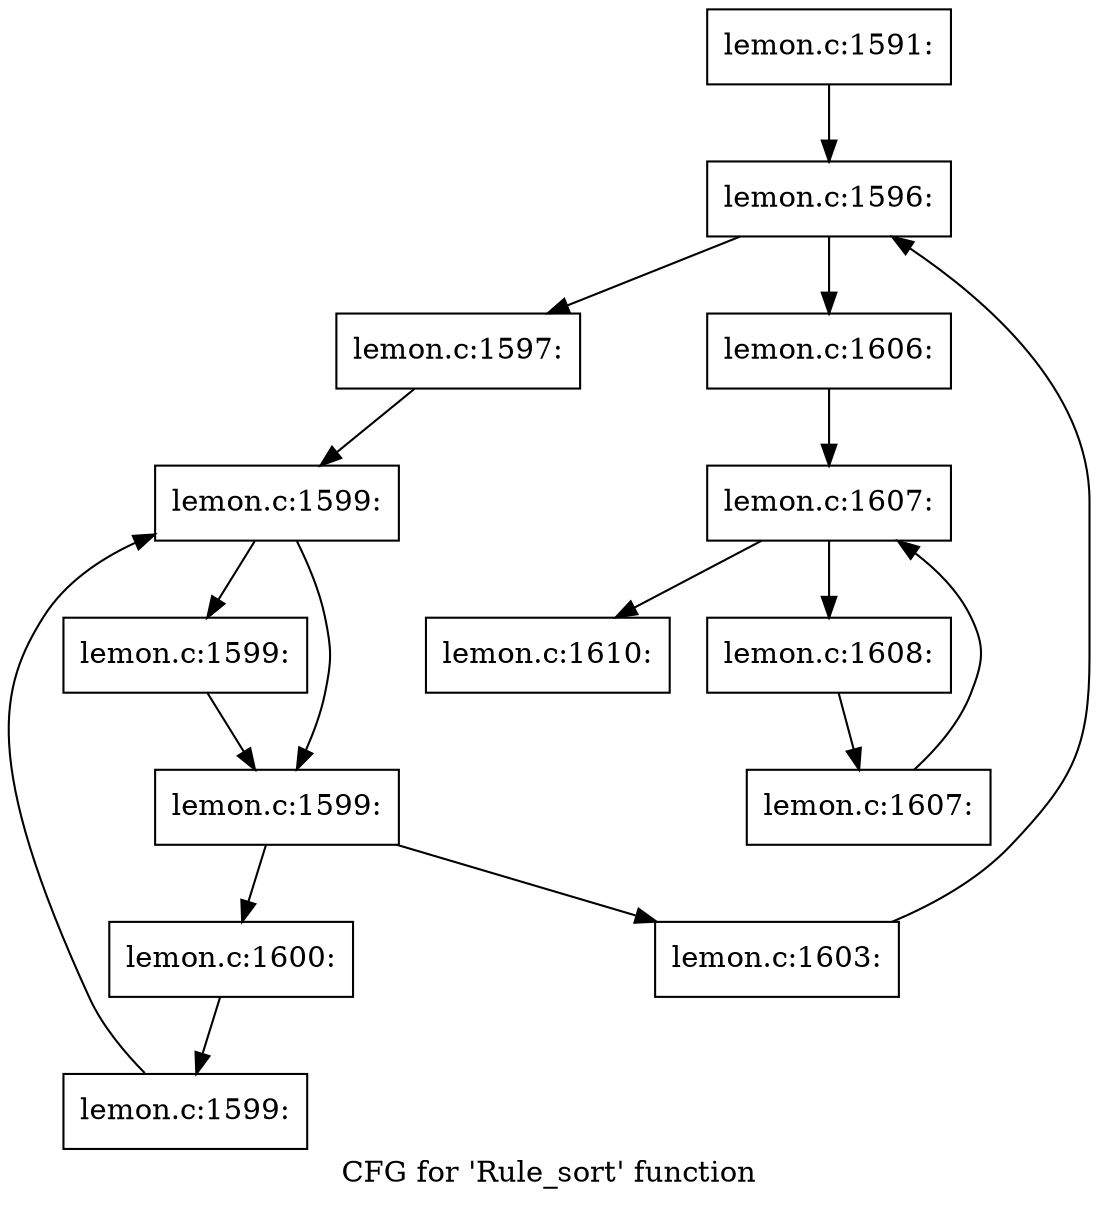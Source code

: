 digraph "CFG for 'Rule_sort' function" {
	label="CFG for 'Rule_sort' function";

	Node0x562565736a30 [shape=record,label="{lemon.c:1591:}"];
	Node0x562565736a30 -> Node0x5625657389f0;
	Node0x5625657389f0 [shape=record,label="{lemon.c:1596:}"];
	Node0x5625657389f0 -> Node0x562565738cd0;
	Node0x5625657389f0 -> Node0x562565738b50;
	Node0x562565738cd0 [shape=record,label="{lemon.c:1597:}"];
	Node0x562565738cd0 -> Node0x562565739590;
	Node0x562565739590 [shape=record,label="{lemon.c:1599:}"];
	Node0x562565739590 -> Node0x562565739880;
	Node0x562565739590 -> Node0x562565739830;
	Node0x562565739880 [shape=record,label="{lemon.c:1599:}"];
	Node0x562565739880 -> Node0x562565739830;
	Node0x562565739830 [shape=record,label="{lemon.c:1599:}"];
	Node0x562565739830 -> Node0x5625657397b0;
	Node0x562565739830 -> Node0x5625657393e0;
	Node0x5625657397b0 [shape=record,label="{lemon.c:1600:}"];
	Node0x5625657397b0 -> Node0x562565739720;
	Node0x562565739720 [shape=record,label="{lemon.c:1599:}"];
	Node0x562565739720 -> Node0x562565739590;
	Node0x5625657393e0 [shape=record,label="{lemon.c:1603:}"];
	Node0x5625657393e0 -> Node0x5625657389f0;
	Node0x562565738b50 [shape=record,label="{lemon.c:1606:}"];
	Node0x562565738b50 -> Node0x56256573a990;
	Node0x56256573a990 [shape=record,label="{lemon.c:1607:}"];
	Node0x56256573a990 -> Node0x56256573b970;
	Node0x56256573a990 -> Node0x562565375410;
	Node0x56256573b970 [shape=record,label="{lemon.c:1608:}"];
	Node0x56256573b970 -> Node0x56256573b8e0;
	Node0x56256573b8e0 [shape=record,label="{lemon.c:1607:}"];
	Node0x56256573b8e0 -> Node0x56256573a990;
	Node0x562565375410 [shape=record,label="{lemon.c:1610:}"];
}
